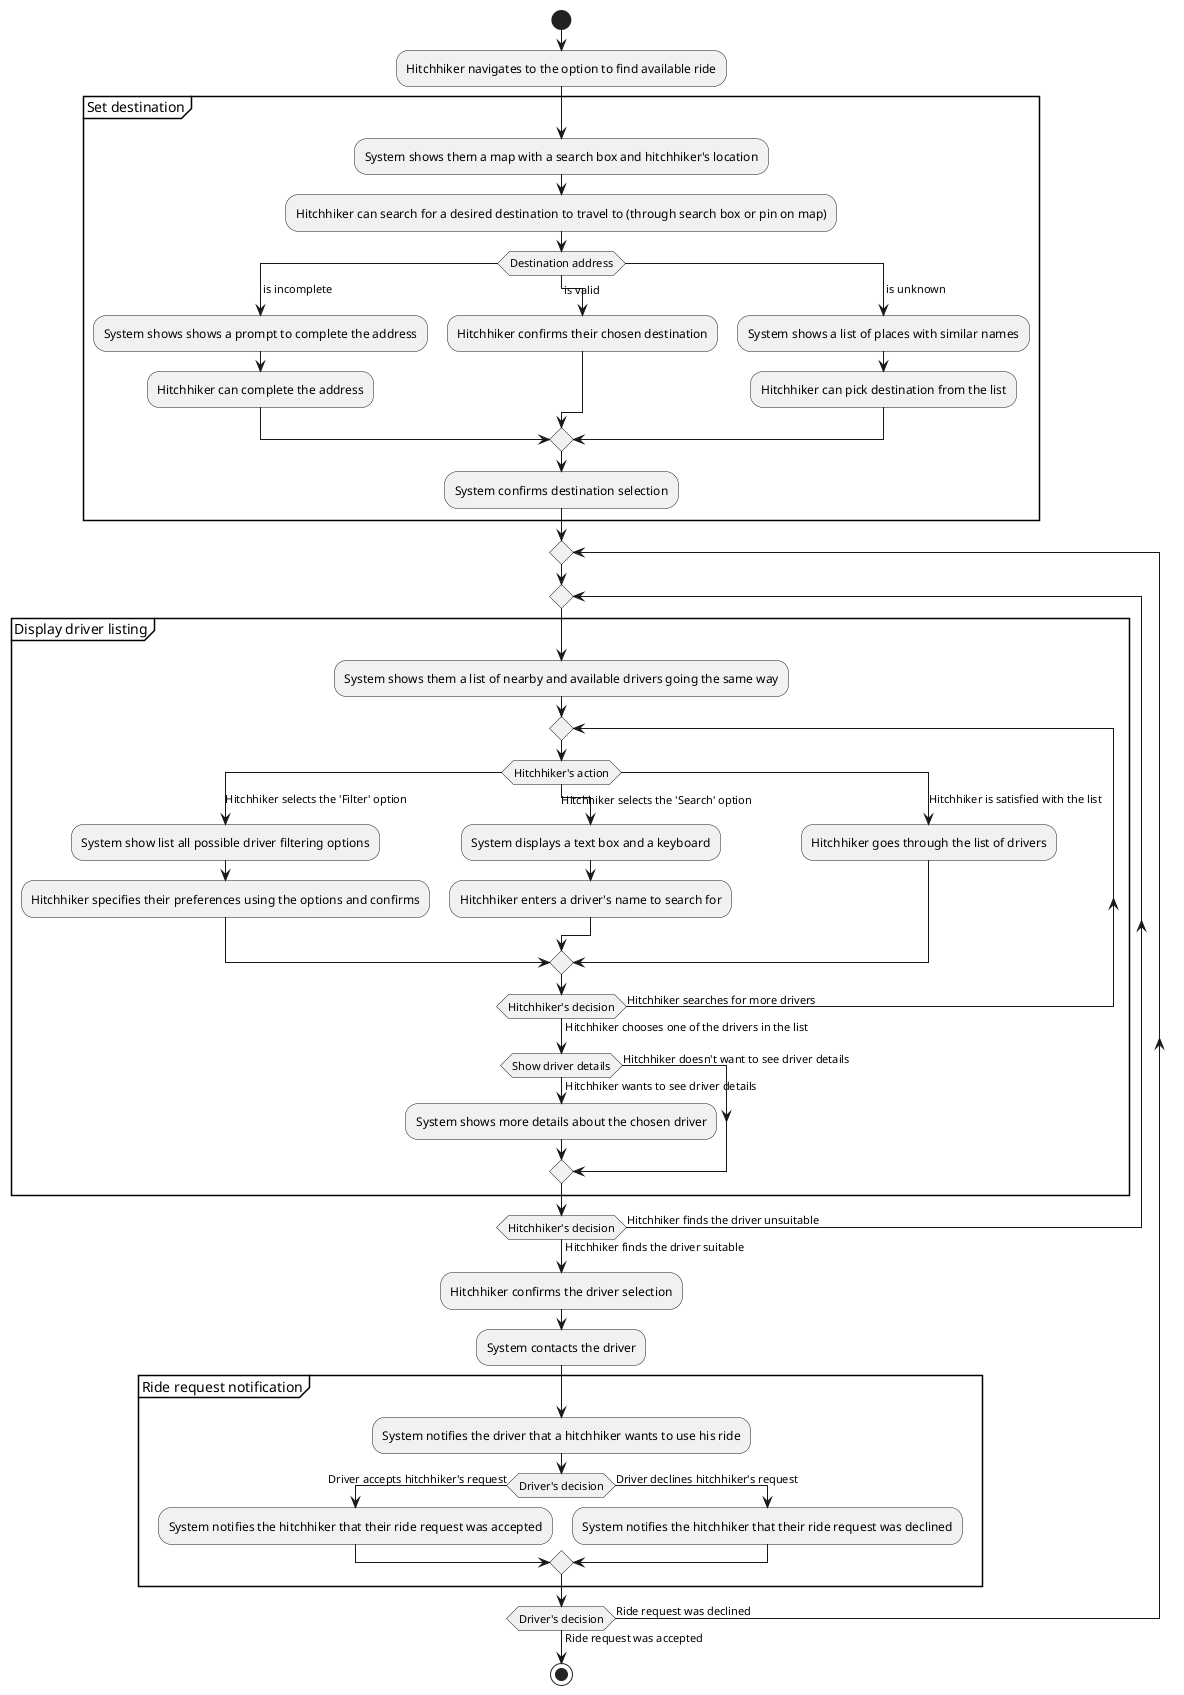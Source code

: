 @startuml
start
:Hitchhiker navigates to the option to find available ride;
partition "Set destination"   {
    label set_destination
    :System shows them a map with a search box and hitchhiker's location;
    :Hitchhiker can search for a desired destination to travel to (through search box or pin on map);
    switch (Destination address)
        case ( is incomplete)
        :System shows shows a prompt to complete the address;
        :Hitchhiker can complete the address;
        case ( is valid)
        :Hitchhiker confirms their chosen destination;
        case ( is unknown)
        :System shows a list of places with similar names;
        :Hitchhiker can pick destination from the list;
    endswitch
    :System confirms destination selection;
}
repeat
    repeat
        partition "Display driver listing"   {
            label display_driver_listing
            :System shows them a list of nearby and available drivers going the same way;
            repeat
                switch (Hitchhiker's action)
                    case (Hitchhiker selects the 'Filter' option)
                        :System show list all possible driver filtering options;
                        :Hitchhiker specifies their preferences using the options and confirms;
                    case (Hitchhiker selects the 'Search' option)
                        :System displays a text box and a keyboard;
                        :Hitchhiker enters a driver's name to search for;
                    case (Hitchhiker is satisfied with the list)
                        :Hitchhiker goes through the list of drivers;
                endswitch
            repeat while (Hitchhiker's decision) is (Hitchhiker searches for more drivers) not (Hitchhiker chooses one of the drivers in the list)
            if (Show driver details) then (Hitchhiker wants to see driver details)
                :System shows more details about the chosen driver;
            else (Hitchhiker doesn't want to see driver details)
            endif
        }
    repeat while (Hitchhiker's decision) is (Hitchhiker finds the driver unsuitable) not (Hitchhiker finds the driver suitable)
    :Hitchhiker confirms the driver selection;
    :System contacts the driver;
    partition "Ride request notification"   {
        label ride_request_notification
        :System notifies the driver that a hitchhiker wants to use his ride;
        if (Driver's decision) then (Driver accepts hitchhiker's request)
            :System notifies the hitchhiker that their ride request was accepted;
        else (Driver declines hitchhiker's request)
            :System notifies the hitchhiker that their ride request was declined;
        endif
    }
repeat while (Driver's decision) is (Ride request was declined) not (Ride request was accepted)
stop
@enduml
